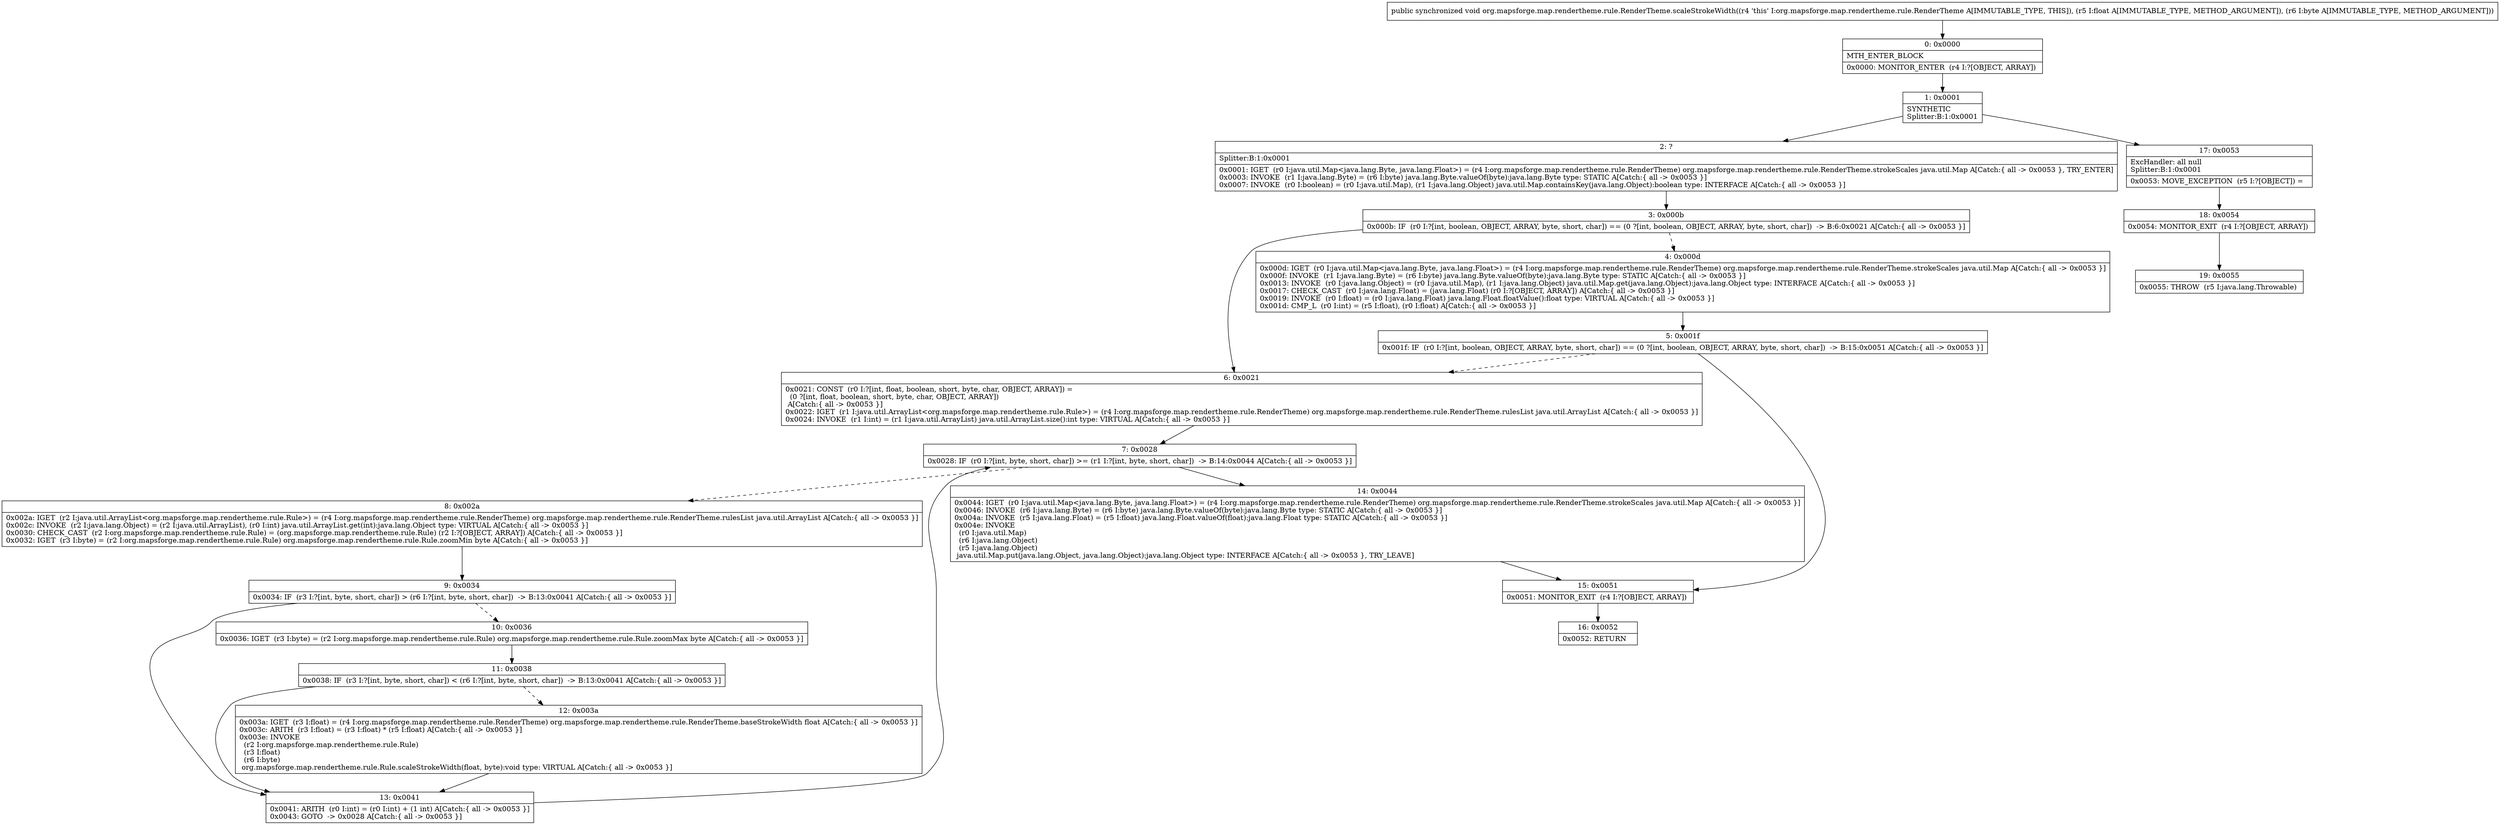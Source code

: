 digraph "CFG fororg.mapsforge.map.rendertheme.rule.RenderTheme.scaleStrokeWidth(FB)V" {
Node_0 [shape=record,label="{0\:\ 0x0000|MTH_ENTER_BLOCK\l|0x0000: MONITOR_ENTER  (r4 I:?[OBJECT, ARRAY]) \l}"];
Node_1 [shape=record,label="{1\:\ 0x0001|SYNTHETIC\lSplitter:B:1:0x0001\l}"];
Node_2 [shape=record,label="{2\:\ ?|Splitter:B:1:0x0001\l|0x0001: IGET  (r0 I:java.util.Map\<java.lang.Byte, java.lang.Float\>) = (r4 I:org.mapsforge.map.rendertheme.rule.RenderTheme) org.mapsforge.map.rendertheme.rule.RenderTheme.strokeScales java.util.Map A[Catch:\{ all \-\> 0x0053 \}, TRY_ENTER]\l0x0003: INVOKE  (r1 I:java.lang.Byte) = (r6 I:byte) java.lang.Byte.valueOf(byte):java.lang.Byte type: STATIC A[Catch:\{ all \-\> 0x0053 \}]\l0x0007: INVOKE  (r0 I:boolean) = (r0 I:java.util.Map), (r1 I:java.lang.Object) java.util.Map.containsKey(java.lang.Object):boolean type: INTERFACE A[Catch:\{ all \-\> 0x0053 \}]\l}"];
Node_3 [shape=record,label="{3\:\ 0x000b|0x000b: IF  (r0 I:?[int, boolean, OBJECT, ARRAY, byte, short, char]) == (0 ?[int, boolean, OBJECT, ARRAY, byte, short, char])  \-\> B:6:0x0021 A[Catch:\{ all \-\> 0x0053 \}]\l}"];
Node_4 [shape=record,label="{4\:\ 0x000d|0x000d: IGET  (r0 I:java.util.Map\<java.lang.Byte, java.lang.Float\>) = (r4 I:org.mapsforge.map.rendertheme.rule.RenderTheme) org.mapsforge.map.rendertheme.rule.RenderTheme.strokeScales java.util.Map A[Catch:\{ all \-\> 0x0053 \}]\l0x000f: INVOKE  (r1 I:java.lang.Byte) = (r6 I:byte) java.lang.Byte.valueOf(byte):java.lang.Byte type: STATIC A[Catch:\{ all \-\> 0x0053 \}]\l0x0013: INVOKE  (r0 I:java.lang.Object) = (r0 I:java.util.Map), (r1 I:java.lang.Object) java.util.Map.get(java.lang.Object):java.lang.Object type: INTERFACE A[Catch:\{ all \-\> 0x0053 \}]\l0x0017: CHECK_CAST  (r0 I:java.lang.Float) = (java.lang.Float) (r0 I:?[OBJECT, ARRAY]) A[Catch:\{ all \-\> 0x0053 \}]\l0x0019: INVOKE  (r0 I:float) = (r0 I:java.lang.Float) java.lang.Float.floatValue():float type: VIRTUAL A[Catch:\{ all \-\> 0x0053 \}]\l0x001d: CMP_L  (r0 I:int) = (r5 I:float), (r0 I:float) A[Catch:\{ all \-\> 0x0053 \}]\l}"];
Node_5 [shape=record,label="{5\:\ 0x001f|0x001f: IF  (r0 I:?[int, boolean, OBJECT, ARRAY, byte, short, char]) == (0 ?[int, boolean, OBJECT, ARRAY, byte, short, char])  \-\> B:15:0x0051 A[Catch:\{ all \-\> 0x0053 \}]\l}"];
Node_6 [shape=record,label="{6\:\ 0x0021|0x0021: CONST  (r0 I:?[int, float, boolean, short, byte, char, OBJECT, ARRAY]) = \l  (0 ?[int, float, boolean, short, byte, char, OBJECT, ARRAY])\l A[Catch:\{ all \-\> 0x0053 \}]\l0x0022: IGET  (r1 I:java.util.ArrayList\<org.mapsforge.map.rendertheme.rule.Rule\>) = (r4 I:org.mapsforge.map.rendertheme.rule.RenderTheme) org.mapsforge.map.rendertheme.rule.RenderTheme.rulesList java.util.ArrayList A[Catch:\{ all \-\> 0x0053 \}]\l0x0024: INVOKE  (r1 I:int) = (r1 I:java.util.ArrayList) java.util.ArrayList.size():int type: VIRTUAL A[Catch:\{ all \-\> 0x0053 \}]\l}"];
Node_7 [shape=record,label="{7\:\ 0x0028|0x0028: IF  (r0 I:?[int, byte, short, char]) \>= (r1 I:?[int, byte, short, char])  \-\> B:14:0x0044 A[Catch:\{ all \-\> 0x0053 \}]\l}"];
Node_8 [shape=record,label="{8\:\ 0x002a|0x002a: IGET  (r2 I:java.util.ArrayList\<org.mapsforge.map.rendertheme.rule.Rule\>) = (r4 I:org.mapsforge.map.rendertheme.rule.RenderTheme) org.mapsforge.map.rendertheme.rule.RenderTheme.rulesList java.util.ArrayList A[Catch:\{ all \-\> 0x0053 \}]\l0x002c: INVOKE  (r2 I:java.lang.Object) = (r2 I:java.util.ArrayList), (r0 I:int) java.util.ArrayList.get(int):java.lang.Object type: VIRTUAL A[Catch:\{ all \-\> 0x0053 \}]\l0x0030: CHECK_CAST  (r2 I:org.mapsforge.map.rendertheme.rule.Rule) = (org.mapsforge.map.rendertheme.rule.Rule) (r2 I:?[OBJECT, ARRAY]) A[Catch:\{ all \-\> 0x0053 \}]\l0x0032: IGET  (r3 I:byte) = (r2 I:org.mapsforge.map.rendertheme.rule.Rule) org.mapsforge.map.rendertheme.rule.Rule.zoomMin byte A[Catch:\{ all \-\> 0x0053 \}]\l}"];
Node_9 [shape=record,label="{9\:\ 0x0034|0x0034: IF  (r3 I:?[int, byte, short, char]) \> (r6 I:?[int, byte, short, char])  \-\> B:13:0x0041 A[Catch:\{ all \-\> 0x0053 \}]\l}"];
Node_10 [shape=record,label="{10\:\ 0x0036|0x0036: IGET  (r3 I:byte) = (r2 I:org.mapsforge.map.rendertheme.rule.Rule) org.mapsforge.map.rendertheme.rule.Rule.zoomMax byte A[Catch:\{ all \-\> 0x0053 \}]\l}"];
Node_11 [shape=record,label="{11\:\ 0x0038|0x0038: IF  (r3 I:?[int, byte, short, char]) \< (r6 I:?[int, byte, short, char])  \-\> B:13:0x0041 A[Catch:\{ all \-\> 0x0053 \}]\l}"];
Node_12 [shape=record,label="{12\:\ 0x003a|0x003a: IGET  (r3 I:float) = (r4 I:org.mapsforge.map.rendertheme.rule.RenderTheme) org.mapsforge.map.rendertheme.rule.RenderTheme.baseStrokeWidth float A[Catch:\{ all \-\> 0x0053 \}]\l0x003c: ARITH  (r3 I:float) = (r3 I:float) * (r5 I:float) A[Catch:\{ all \-\> 0x0053 \}]\l0x003e: INVOKE  \l  (r2 I:org.mapsforge.map.rendertheme.rule.Rule)\l  (r3 I:float)\l  (r6 I:byte)\l org.mapsforge.map.rendertheme.rule.Rule.scaleStrokeWidth(float, byte):void type: VIRTUAL A[Catch:\{ all \-\> 0x0053 \}]\l}"];
Node_13 [shape=record,label="{13\:\ 0x0041|0x0041: ARITH  (r0 I:int) = (r0 I:int) + (1 int) A[Catch:\{ all \-\> 0x0053 \}]\l0x0043: GOTO  \-\> 0x0028 A[Catch:\{ all \-\> 0x0053 \}]\l}"];
Node_14 [shape=record,label="{14\:\ 0x0044|0x0044: IGET  (r0 I:java.util.Map\<java.lang.Byte, java.lang.Float\>) = (r4 I:org.mapsforge.map.rendertheme.rule.RenderTheme) org.mapsforge.map.rendertheme.rule.RenderTheme.strokeScales java.util.Map A[Catch:\{ all \-\> 0x0053 \}]\l0x0046: INVOKE  (r6 I:java.lang.Byte) = (r6 I:byte) java.lang.Byte.valueOf(byte):java.lang.Byte type: STATIC A[Catch:\{ all \-\> 0x0053 \}]\l0x004a: INVOKE  (r5 I:java.lang.Float) = (r5 I:float) java.lang.Float.valueOf(float):java.lang.Float type: STATIC A[Catch:\{ all \-\> 0x0053 \}]\l0x004e: INVOKE  \l  (r0 I:java.util.Map)\l  (r6 I:java.lang.Object)\l  (r5 I:java.lang.Object)\l java.util.Map.put(java.lang.Object, java.lang.Object):java.lang.Object type: INTERFACE A[Catch:\{ all \-\> 0x0053 \}, TRY_LEAVE]\l}"];
Node_15 [shape=record,label="{15\:\ 0x0051|0x0051: MONITOR_EXIT  (r4 I:?[OBJECT, ARRAY]) \l}"];
Node_16 [shape=record,label="{16\:\ 0x0052|0x0052: RETURN   \l}"];
Node_17 [shape=record,label="{17\:\ 0x0053|ExcHandler: all null\lSplitter:B:1:0x0001\l|0x0053: MOVE_EXCEPTION  (r5 I:?[OBJECT]) =  \l}"];
Node_18 [shape=record,label="{18\:\ 0x0054|0x0054: MONITOR_EXIT  (r4 I:?[OBJECT, ARRAY]) \l}"];
Node_19 [shape=record,label="{19\:\ 0x0055|0x0055: THROW  (r5 I:java.lang.Throwable) \l}"];
MethodNode[shape=record,label="{public synchronized void org.mapsforge.map.rendertheme.rule.RenderTheme.scaleStrokeWidth((r4 'this' I:org.mapsforge.map.rendertheme.rule.RenderTheme A[IMMUTABLE_TYPE, THIS]), (r5 I:float A[IMMUTABLE_TYPE, METHOD_ARGUMENT]), (r6 I:byte A[IMMUTABLE_TYPE, METHOD_ARGUMENT])) }"];
MethodNode -> Node_0;
Node_0 -> Node_1;
Node_1 -> Node_2;
Node_1 -> Node_17;
Node_2 -> Node_3;
Node_3 -> Node_4[style=dashed];
Node_3 -> Node_6;
Node_4 -> Node_5;
Node_5 -> Node_6[style=dashed];
Node_5 -> Node_15;
Node_6 -> Node_7;
Node_7 -> Node_8[style=dashed];
Node_7 -> Node_14;
Node_8 -> Node_9;
Node_9 -> Node_10[style=dashed];
Node_9 -> Node_13;
Node_10 -> Node_11;
Node_11 -> Node_12[style=dashed];
Node_11 -> Node_13;
Node_12 -> Node_13;
Node_13 -> Node_7;
Node_14 -> Node_15;
Node_15 -> Node_16;
Node_17 -> Node_18;
Node_18 -> Node_19;
}

